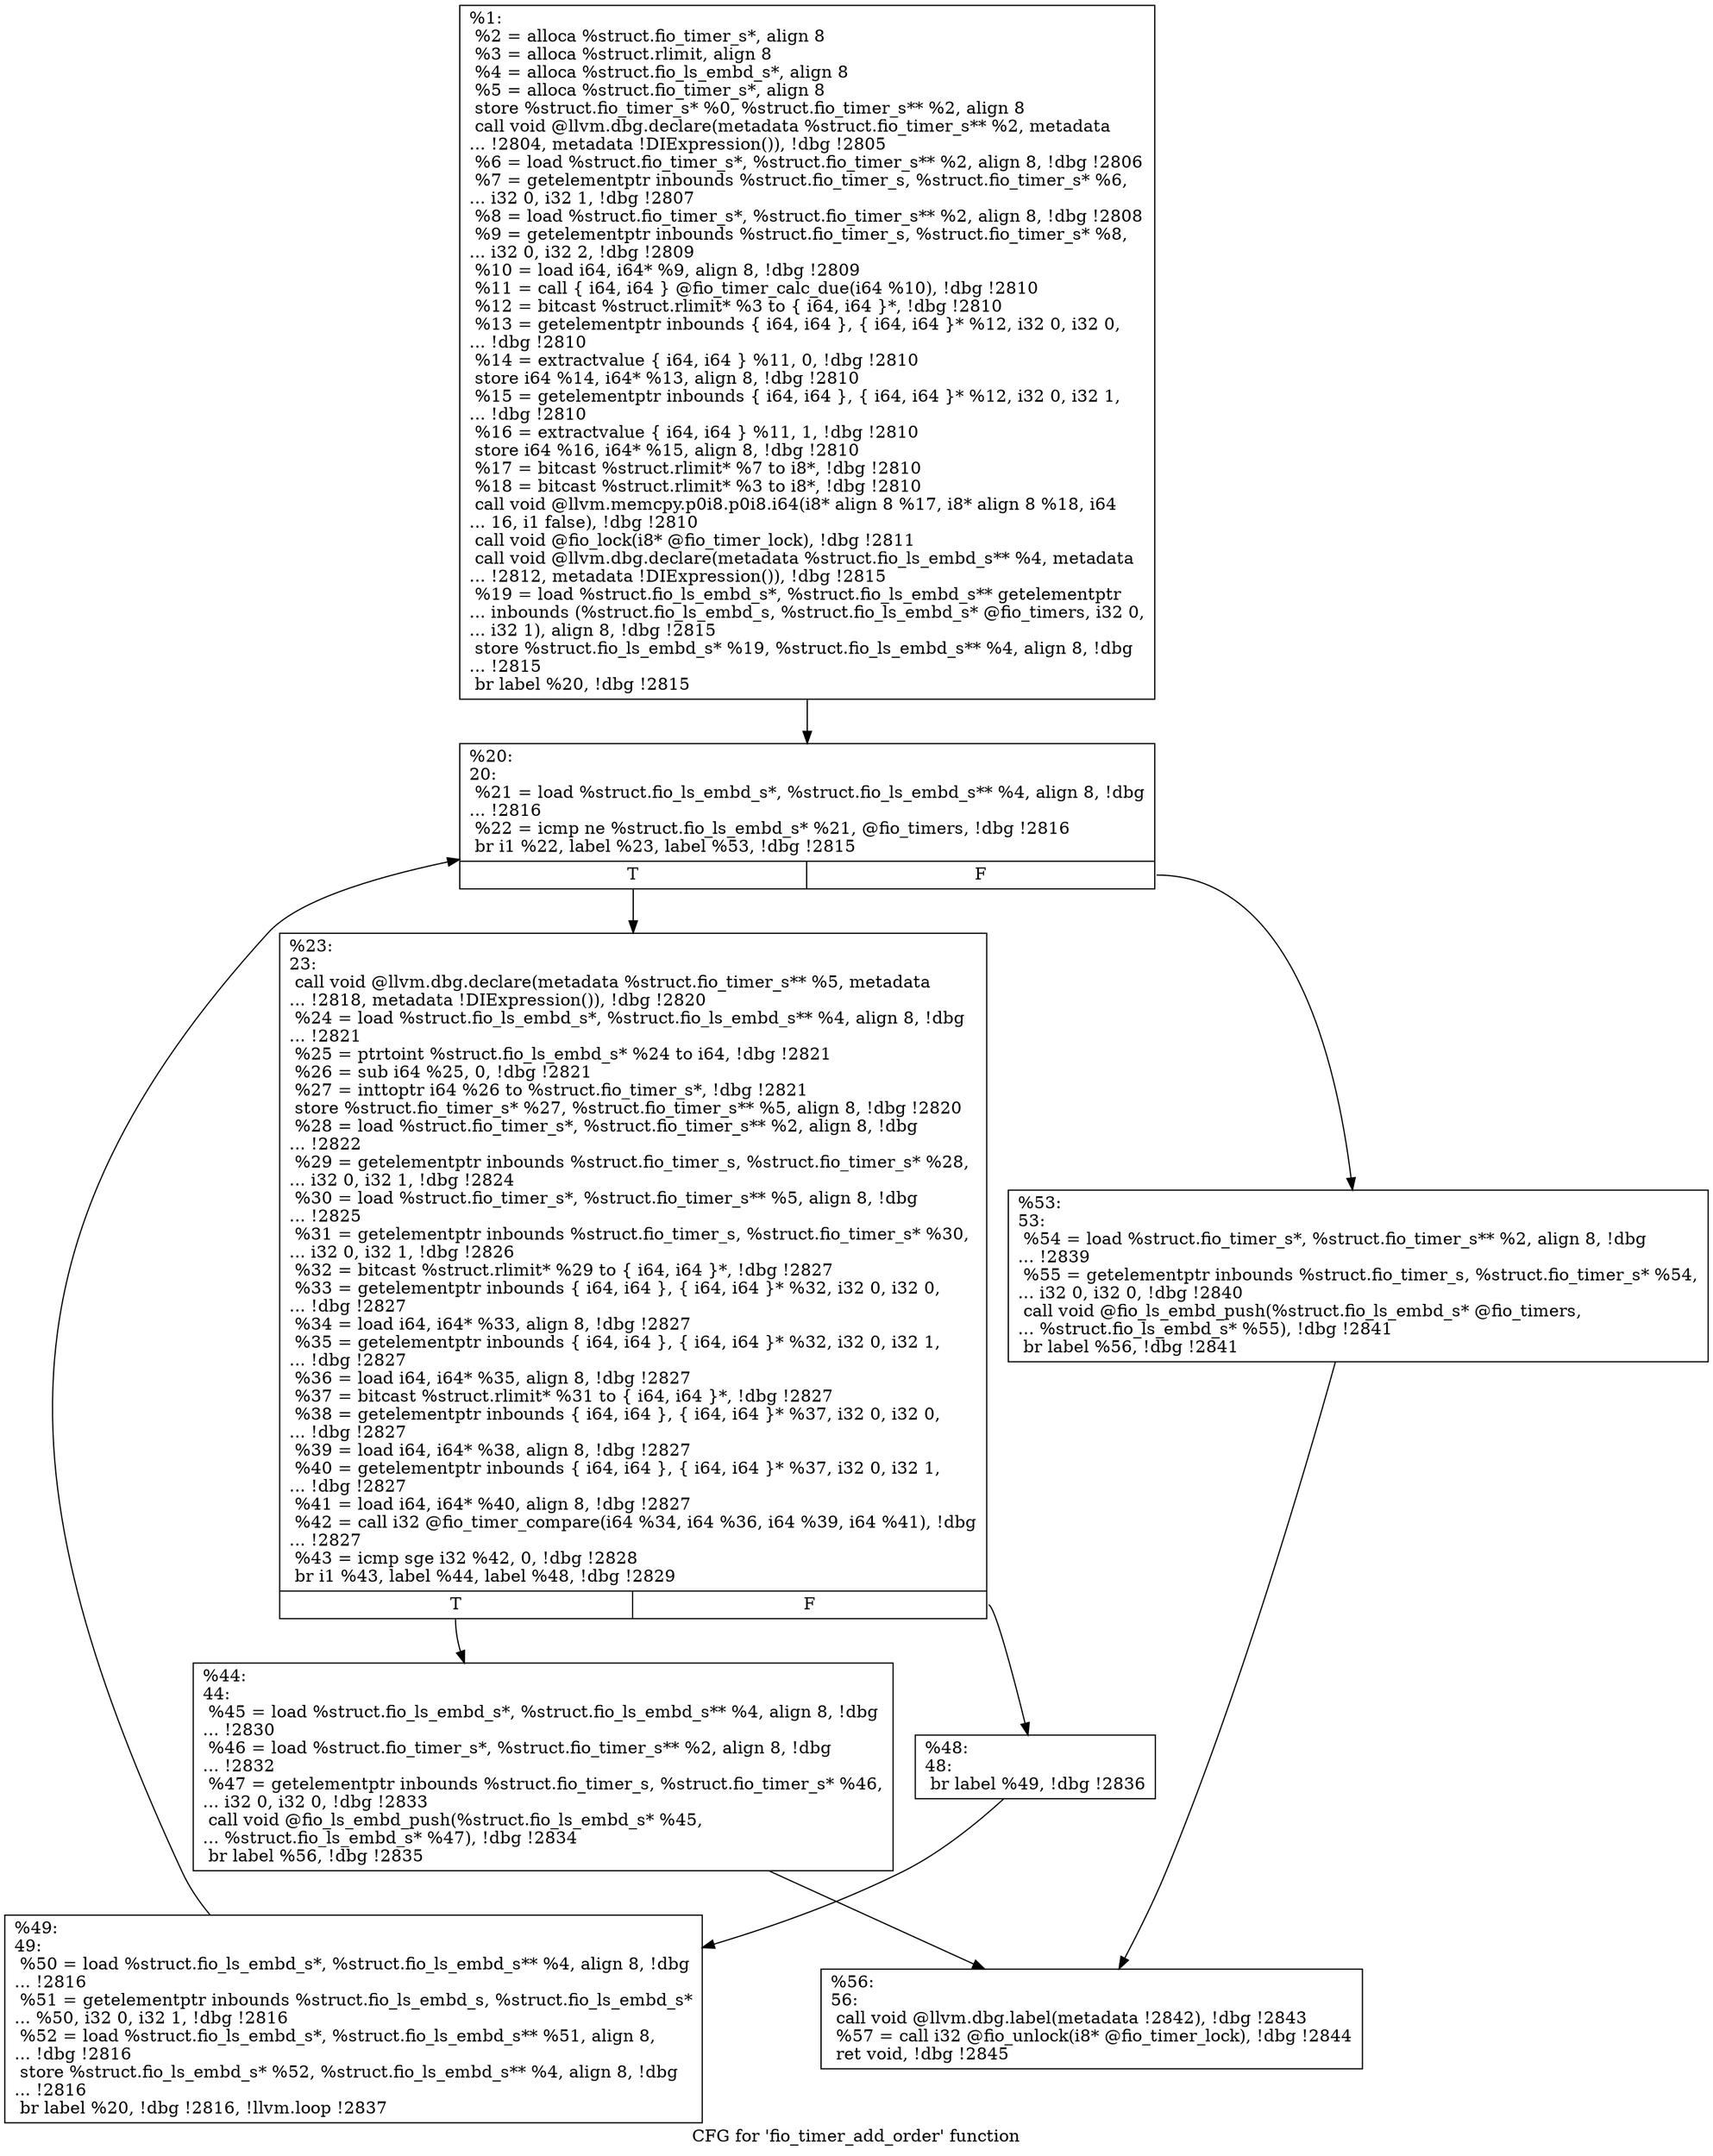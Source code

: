 digraph "CFG for 'fio_timer_add_order' function" {
	label="CFG for 'fio_timer_add_order' function";

	Node0x5568516f6570 [shape=record,label="{%1:\l  %2 = alloca %struct.fio_timer_s*, align 8\l  %3 = alloca %struct.rlimit, align 8\l  %4 = alloca %struct.fio_ls_embd_s*, align 8\l  %5 = alloca %struct.fio_timer_s*, align 8\l  store %struct.fio_timer_s* %0, %struct.fio_timer_s** %2, align 8\l  call void @llvm.dbg.declare(metadata %struct.fio_timer_s** %2, metadata\l... !2804, metadata !DIExpression()), !dbg !2805\l  %6 = load %struct.fio_timer_s*, %struct.fio_timer_s** %2, align 8, !dbg !2806\l  %7 = getelementptr inbounds %struct.fio_timer_s, %struct.fio_timer_s* %6,\l... i32 0, i32 1, !dbg !2807\l  %8 = load %struct.fio_timer_s*, %struct.fio_timer_s** %2, align 8, !dbg !2808\l  %9 = getelementptr inbounds %struct.fio_timer_s, %struct.fio_timer_s* %8,\l... i32 0, i32 2, !dbg !2809\l  %10 = load i64, i64* %9, align 8, !dbg !2809\l  %11 = call \{ i64, i64 \} @fio_timer_calc_due(i64 %10), !dbg !2810\l  %12 = bitcast %struct.rlimit* %3 to \{ i64, i64 \}*, !dbg !2810\l  %13 = getelementptr inbounds \{ i64, i64 \}, \{ i64, i64 \}* %12, i32 0, i32 0,\l... !dbg !2810\l  %14 = extractvalue \{ i64, i64 \} %11, 0, !dbg !2810\l  store i64 %14, i64* %13, align 8, !dbg !2810\l  %15 = getelementptr inbounds \{ i64, i64 \}, \{ i64, i64 \}* %12, i32 0, i32 1,\l... !dbg !2810\l  %16 = extractvalue \{ i64, i64 \} %11, 1, !dbg !2810\l  store i64 %16, i64* %15, align 8, !dbg !2810\l  %17 = bitcast %struct.rlimit* %7 to i8*, !dbg !2810\l  %18 = bitcast %struct.rlimit* %3 to i8*, !dbg !2810\l  call void @llvm.memcpy.p0i8.p0i8.i64(i8* align 8 %17, i8* align 8 %18, i64\l... 16, i1 false), !dbg !2810\l  call void @fio_lock(i8* @fio_timer_lock), !dbg !2811\l  call void @llvm.dbg.declare(metadata %struct.fio_ls_embd_s** %4, metadata\l... !2812, metadata !DIExpression()), !dbg !2815\l  %19 = load %struct.fio_ls_embd_s*, %struct.fio_ls_embd_s** getelementptr\l... inbounds (%struct.fio_ls_embd_s, %struct.fio_ls_embd_s* @fio_timers, i32 0,\l... i32 1), align 8, !dbg !2815\l  store %struct.fio_ls_embd_s* %19, %struct.fio_ls_embd_s** %4, align 8, !dbg\l... !2815\l  br label %20, !dbg !2815\l}"];
	Node0x5568516f6570 -> Node0x5568516f65c0;
	Node0x5568516f65c0 [shape=record,label="{%20:\l20:                                               \l  %21 = load %struct.fio_ls_embd_s*, %struct.fio_ls_embd_s** %4, align 8, !dbg\l... !2816\l  %22 = icmp ne %struct.fio_ls_embd_s* %21, @fio_timers, !dbg !2816\l  br i1 %22, label %23, label %53, !dbg !2815\l|{<s0>T|<s1>F}}"];
	Node0x5568516f65c0:s0 -> Node0x5568516f6610;
	Node0x5568516f65c0:s1 -> Node0x5568516f6750;
	Node0x5568516f6610 [shape=record,label="{%23:\l23:                                               \l  call void @llvm.dbg.declare(metadata %struct.fio_timer_s** %5, metadata\l... !2818, metadata !DIExpression()), !dbg !2820\l  %24 = load %struct.fio_ls_embd_s*, %struct.fio_ls_embd_s** %4, align 8, !dbg\l... !2821\l  %25 = ptrtoint %struct.fio_ls_embd_s* %24 to i64, !dbg !2821\l  %26 = sub i64 %25, 0, !dbg !2821\l  %27 = inttoptr i64 %26 to %struct.fio_timer_s*, !dbg !2821\l  store %struct.fio_timer_s* %27, %struct.fio_timer_s** %5, align 8, !dbg !2820\l  %28 = load %struct.fio_timer_s*, %struct.fio_timer_s** %2, align 8, !dbg\l... !2822\l  %29 = getelementptr inbounds %struct.fio_timer_s, %struct.fio_timer_s* %28,\l... i32 0, i32 1, !dbg !2824\l  %30 = load %struct.fio_timer_s*, %struct.fio_timer_s** %5, align 8, !dbg\l... !2825\l  %31 = getelementptr inbounds %struct.fio_timer_s, %struct.fio_timer_s* %30,\l... i32 0, i32 1, !dbg !2826\l  %32 = bitcast %struct.rlimit* %29 to \{ i64, i64 \}*, !dbg !2827\l  %33 = getelementptr inbounds \{ i64, i64 \}, \{ i64, i64 \}* %32, i32 0, i32 0,\l... !dbg !2827\l  %34 = load i64, i64* %33, align 8, !dbg !2827\l  %35 = getelementptr inbounds \{ i64, i64 \}, \{ i64, i64 \}* %32, i32 0, i32 1,\l... !dbg !2827\l  %36 = load i64, i64* %35, align 8, !dbg !2827\l  %37 = bitcast %struct.rlimit* %31 to \{ i64, i64 \}*, !dbg !2827\l  %38 = getelementptr inbounds \{ i64, i64 \}, \{ i64, i64 \}* %37, i32 0, i32 0,\l... !dbg !2827\l  %39 = load i64, i64* %38, align 8, !dbg !2827\l  %40 = getelementptr inbounds \{ i64, i64 \}, \{ i64, i64 \}* %37, i32 0, i32 1,\l... !dbg !2827\l  %41 = load i64, i64* %40, align 8, !dbg !2827\l  %42 = call i32 @fio_timer_compare(i64 %34, i64 %36, i64 %39, i64 %41), !dbg\l... !2827\l  %43 = icmp sge i32 %42, 0, !dbg !2828\l  br i1 %43, label %44, label %48, !dbg !2829\l|{<s0>T|<s1>F}}"];
	Node0x5568516f6610:s0 -> Node0x5568516f6660;
	Node0x5568516f6610:s1 -> Node0x5568516f66b0;
	Node0x5568516f6660 [shape=record,label="{%44:\l44:                                               \l  %45 = load %struct.fio_ls_embd_s*, %struct.fio_ls_embd_s** %4, align 8, !dbg\l... !2830\l  %46 = load %struct.fio_timer_s*, %struct.fio_timer_s** %2, align 8, !dbg\l... !2832\l  %47 = getelementptr inbounds %struct.fio_timer_s, %struct.fio_timer_s* %46,\l... i32 0, i32 0, !dbg !2833\l  call void @fio_ls_embd_push(%struct.fio_ls_embd_s* %45,\l... %struct.fio_ls_embd_s* %47), !dbg !2834\l  br label %56, !dbg !2835\l}"];
	Node0x5568516f6660 -> Node0x5568516f67a0;
	Node0x5568516f66b0 [shape=record,label="{%48:\l48:                                               \l  br label %49, !dbg !2836\l}"];
	Node0x5568516f66b0 -> Node0x5568516f6700;
	Node0x5568516f6700 [shape=record,label="{%49:\l49:                                               \l  %50 = load %struct.fio_ls_embd_s*, %struct.fio_ls_embd_s** %4, align 8, !dbg\l... !2816\l  %51 = getelementptr inbounds %struct.fio_ls_embd_s, %struct.fio_ls_embd_s*\l... %50, i32 0, i32 1, !dbg !2816\l  %52 = load %struct.fio_ls_embd_s*, %struct.fio_ls_embd_s** %51, align 8,\l... !dbg !2816\l  store %struct.fio_ls_embd_s* %52, %struct.fio_ls_embd_s** %4, align 8, !dbg\l... !2816\l  br label %20, !dbg !2816, !llvm.loop !2837\l}"];
	Node0x5568516f6700 -> Node0x5568516f65c0;
	Node0x5568516f6750 [shape=record,label="{%53:\l53:                                               \l  %54 = load %struct.fio_timer_s*, %struct.fio_timer_s** %2, align 8, !dbg\l... !2839\l  %55 = getelementptr inbounds %struct.fio_timer_s, %struct.fio_timer_s* %54,\l... i32 0, i32 0, !dbg !2840\l  call void @fio_ls_embd_push(%struct.fio_ls_embd_s* @fio_timers,\l... %struct.fio_ls_embd_s* %55), !dbg !2841\l  br label %56, !dbg !2841\l}"];
	Node0x5568516f6750 -> Node0x5568516f67a0;
	Node0x5568516f67a0 [shape=record,label="{%56:\l56:                                               \l  call void @llvm.dbg.label(metadata !2842), !dbg !2843\l  %57 = call i32 @fio_unlock(i8* @fio_timer_lock), !dbg !2844\l  ret void, !dbg !2845\l}"];
}
